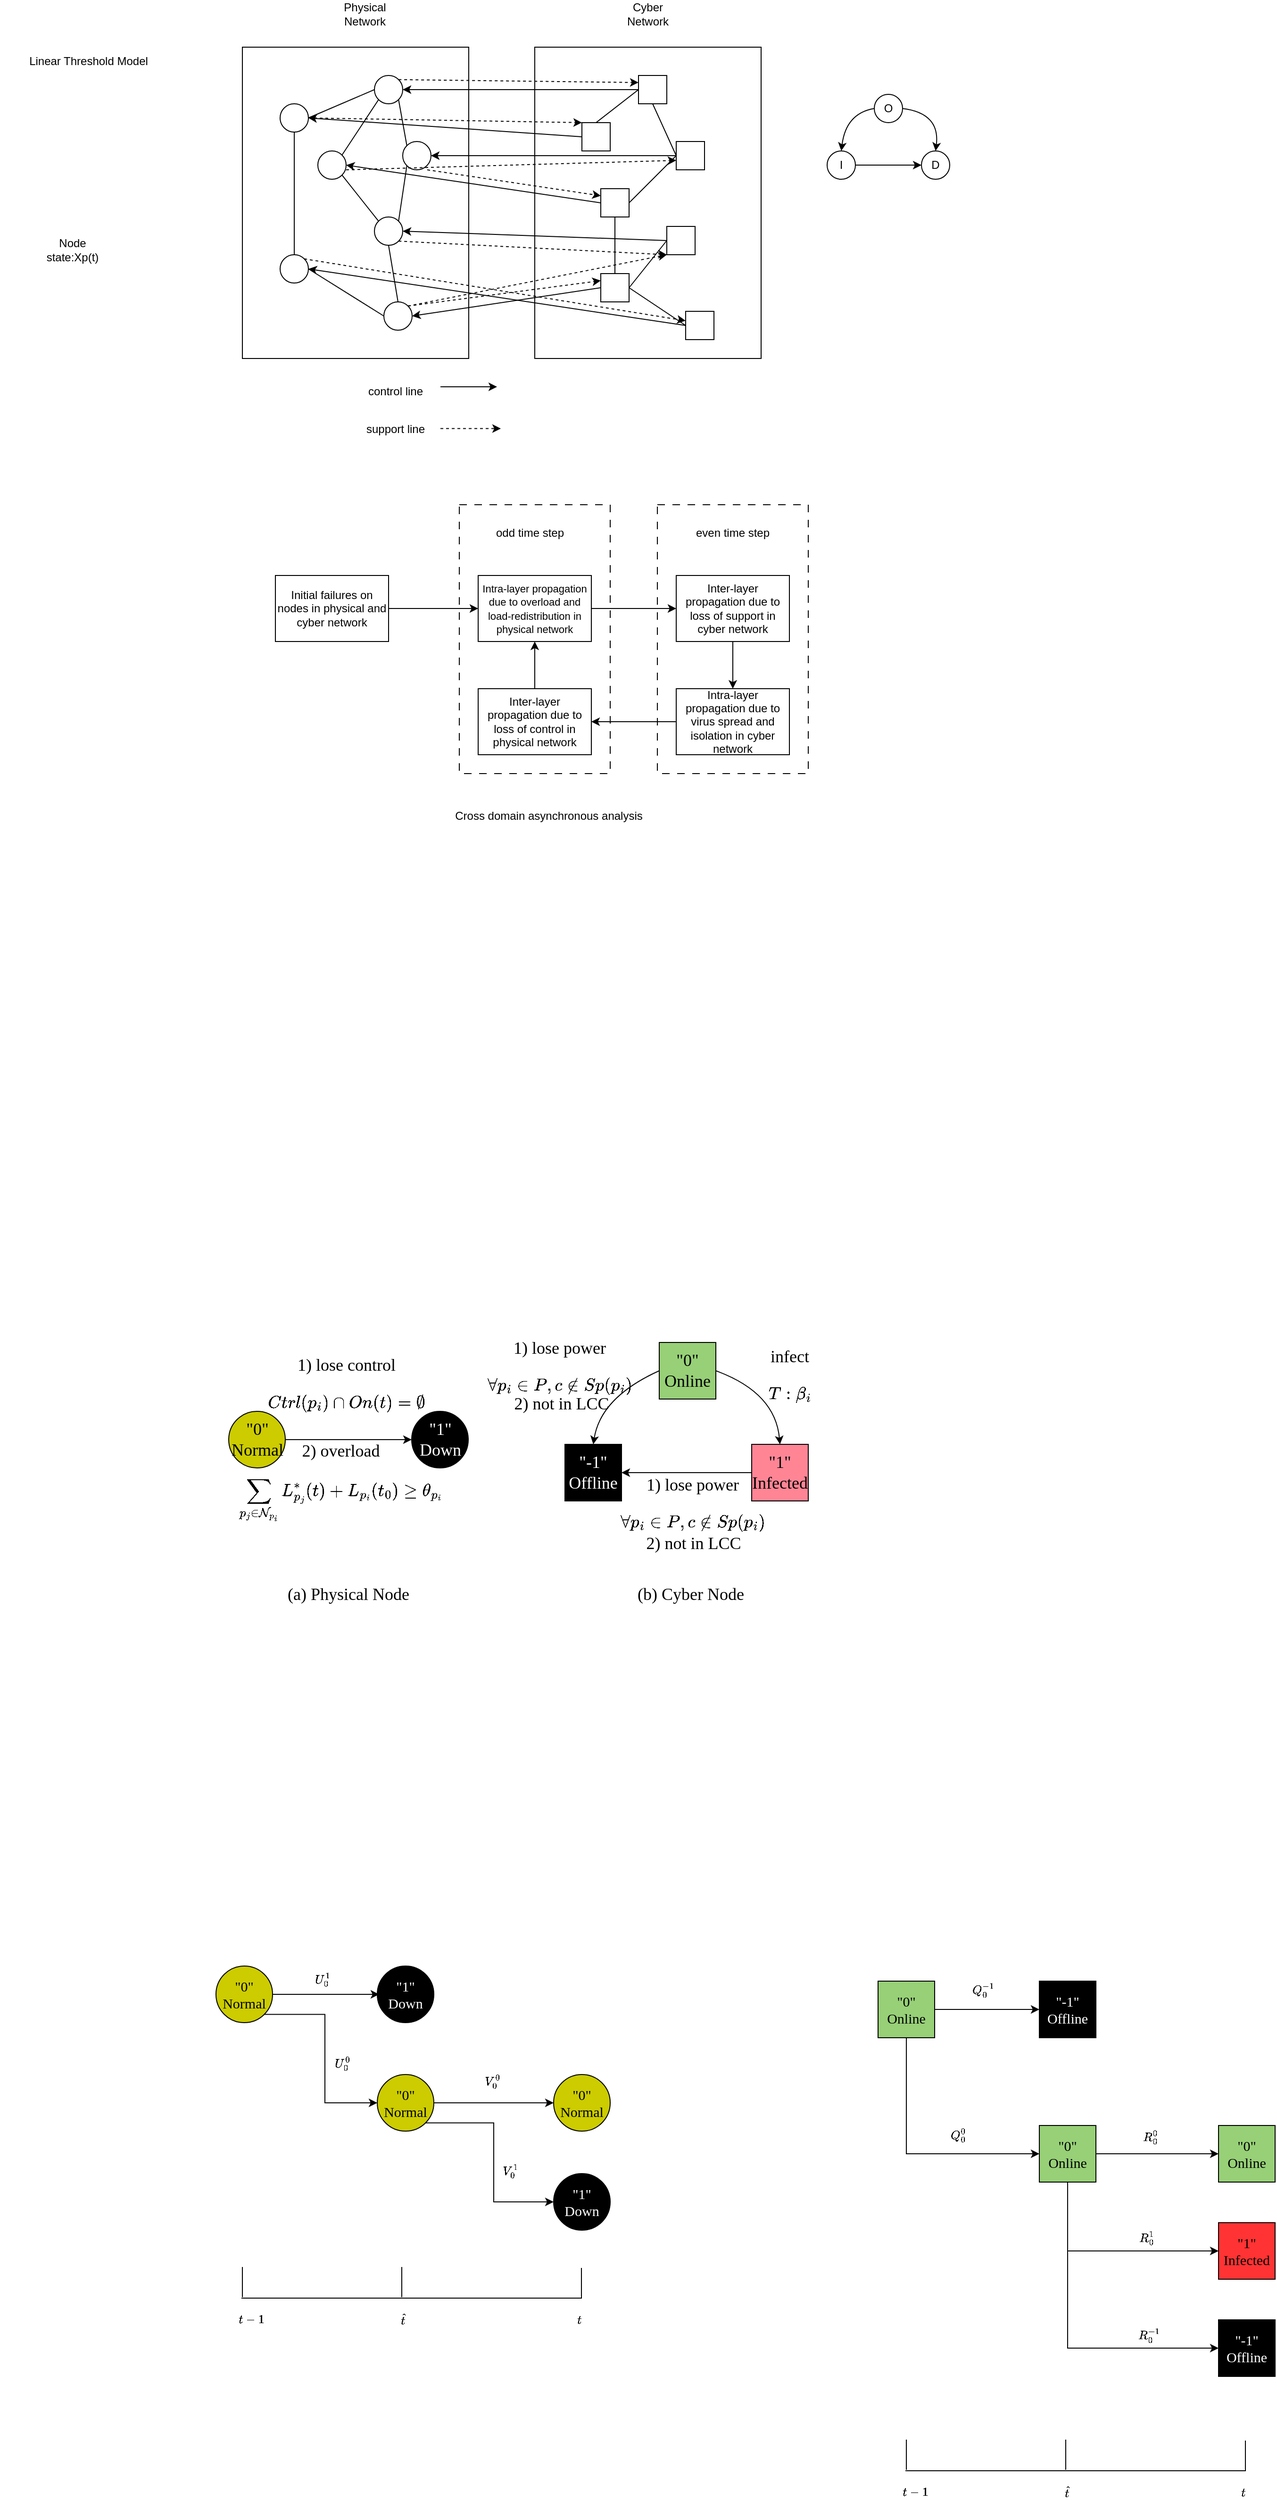<mxfile version="24.2.3" type="github">
  <diagram name="第 1 页" id="u9oxC_GmH5SRg3YtXVf3">
    <mxGraphModel dx="2522" dy="1354" grid="0" gridSize="10" guides="1" tooltips="1" connect="1" arrows="1" fold="1" page="0" pageScale="1" pageWidth="827" pageHeight="1169" math="1" shadow="0">
      <root>
        <mxCell id="0" />
        <mxCell id="1" parent="0" />
        <mxCell id="3hDGh_fN547TRMsfohZi-88" value="" style="rounded=0;whiteSpace=wrap;html=1;dashed=1;dashPattern=8 8;" parent="1" vertex="1">
          <mxGeometry x="190" y="525" width="160" height="285" as="geometry" />
        </mxCell>
        <mxCell id="3hDGh_fN547TRMsfohZi-86" value="" style="rounded=0;whiteSpace=wrap;html=1;dashed=1;dashPattern=8 8;" parent="1" vertex="1">
          <mxGeometry x="-20" y="525" width="160" height="285" as="geometry" />
        </mxCell>
        <mxCell id="3hDGh_fN547TRMsfohZi-1" value="" style="rounded=0;whiteSpace=wrap;html=1;" parent="1" vertex="1">
          <mxGeometry x="-250" y="40" width="240" height="330" as="geometry" />
        </mxCell>
        <mxCell id="3hDGh_fN547TRMsfohZi-2" value="" style="ellipse;whiteSpace=wrap;html=1;aspect=fixed;" parent="1" vertex="1">
          <mxGeometry x="-110" y="70" width="30" height="30" as="geometry" />
        </mxCell>
        <mxCell id="3hDGh_fN547TRMsfohZi-3" value="" style="ellipse;whiteSpace=wrap;html=1;aspect=fixed;" parent="1" vertex="1">
          <mxGeometry x="-170" y="150" width="30" height="30" as="geometry" />
        </mxCell>
        <mxCell id="3hDGh_fN547TRMsfohZi-4" value="" style="ellipse;whiteSpace=wrap;html=1;aspect=fixed;" parent="1" vertex="1">
          <mxGeometry x="-80" y="140" width="30" height="30" as="geometry" />
        </mxCell>
        <mxCell id="3hDGh_fN547TRMsfohZi-5" value="" style="ellipse;whiteSpace=wrap;html=1;aspect=fixed;" parent="1" vertex="1">
          <mxGeometry x="-210" y="100" width="30" height="30" as="geometry" />
        </mxCell>
        <mxCell id="3hDGh_fN547TRMsfohZi-6" value="" style="ellipse;whiteSpace=wrap;html=1;aspect=fixed;" parent="1" vertex="1">
          <mxGeometry x="-210" y="260" width="30" height="30" as="geometry" />
        </mxCell>
        <mxCell id="3hDGh_fN547TRMsfohZi-7" value="" style="ellipse;whiteSpace=wrap;html=1;aspect=fixed;" parent="1" vertex="1">
          <mxGeometry x="-110" y="220" width="30" height="30" as="geometry" />
        </mxCell>
        <mxCell id="3hDGh_fN547TRMsfohZi-8" value="" style="ellipse;whiteSpace=wrap;html=1;aspect=fixed;" parent="1" vertex="1">
          <mxGeometry x="-100" y="310" width="30" height="30" as="geometry" />
        </mxCell>
        <mxCell id="3hDGh_fN547TRMsfohZi-10" value="" style="endArrow=none;html=1;rounded=0;entryX=0;entryY=1;entryDx=0;entryDy=0;exitX=1;exitY=0;exitDx=0;exitDy=0;" parent="1" source="3hDGh_fN547TRMsfohZi-3" target="3hDGh_fN547TRMsfohZi-2" edge="1">
          <mxGeometry width="50" height="50" relative="1" as="geometry">
            <mxPoint x="-90" y="430" as="sourcePoint" />
            <mxPoint x="-40" y="380" as="targetPoint" />
          </mxGeometry>
        </mxCell>
        <mxCell id="3hDGh_fN547TRMsfohZi-11" value="" style="endArrow=none;html=1;rounded=0;entryX=1;entryY=1;entryDx=0;entryDy=0;exitX=0;exitY=0;exitDx=0;exitDy=0;" parent="1" source="3hDGh_fN547TRMsfohZi-4" target="3hDGh_fN547TRMsfohZi-2" edge="1">
          <mxGeometry width="50" height="50" relative="1" as="geometry">
            <mxPoint x="-90" y="430" as="sourcePoint" />
            <mxPoint x="-40" y="380" as="targetPoint" />
          </mxGeometry>
        </mxCell>
        <mxCell id="3hDGh_fN547TRMsfohZi-12" value="" style="endArrow=none;html=1;rounded=0;entryX=0;entryY=0.5;entryDx=0;entryDy=0;exitX=1;exitY=0.5;exitDx=0;exitDy=0;" parent="1" source="3hDGh_fN547TRMsfohZi-5" target="3hDGh_fN547TRMsfohZi-2" edge="1">
          <mxGeometry width="50" height="50" relative="1" as="geometry">
            <mxPoint x="-90" y="430" as="sourcePoint" />
            <mxPoint x="-40" y="380" as="targetPoint" />
          </mxGeometry>
        </mxCell>
        <mxCell id="3hDGh_fN547TRMsfohZi-13" value="" style="endArrow=none;html=1;rounded=0;entryX=1;entryY=1;entryDx=0;entryDy=0;exitX=0;exitY=0;exitDx=0;exitDy=0;" parent="1" source="3hDGh_fN547TRMsfohZi-7" target="3hDGh_fN547TRMsfohZi-3" edge="1">
          <mxGeometry width="50" height="50" relative="1" as="geometry">
            <mxPoint x="-90" y="430" as="sourcePoint" />
            <mxPoint x="-40" y="380" as="targetPoint" />
          </mxGeometry>
        </mxCell>
        <mxCell id="3hDGh_fN547TRMsfohZi-14" value="" style="endArrow=none;html=1;rounded=0;entryX=0;entryY=1;entryDx=0;entryDy=0;exitX=1;exitY=0;exitDx=0;exitDy=0;" parent="1" source="3hDGh_fN547TRMsfohZi-7" target="3hDGh_fN547TRMsfohZi-4" edge="1">
          <mxGeometry width="50" height="50" relative="1" as="geometry">
            <mxPoint x="-90" y="430" as="sourcePoint" />
            <mxPoint x="-40" y="380" as="targetPoint" />
          </mxGeometry>
        </mxCell>
        <mxCell id="3hDGh_fN547TRMsfohZi-15" value="" style="endArrow=none;html=1;rounded=0;entryX=0.5;entryY=1;entryDx=0;entryDy=0;exitX=0.5;exitY=0;exitDx=0;exitDy=0;" parent="1" source="3hDGh_fN547TRMsfohZi-8" target="3hDGh_fN547TRMsfohZi-7" edge="1">
          <mxGeometry width="50" height="50" relative="1" as="geometry">
            <mxPoint x="-90" y="430" as="sourcePoint" />
            <mxPoint x="-40" y="380" as="targetPoint" />
          </mxGeometry>
        </mxCell>
        <mxCell id="3hDGh_fN547TRMsfohZi-16" value="" style="endArrow=none;html=1;rounded=0;entryX=0.5;entryY=1;entryDx=0;entryDy=0;exitX=0.5;exitY=0;exitDx=0;exitDy=0;" parent="1" source="3hDGh_fN547TRMsfohZi-6" target="3hDGh_fN547TRMsfohZi-5" edge="1">
          <mxGeometry width="50" height="50" relative="1" as="geometry">
            <mxPoint x="-90" y="430" as="sourcePoint" />
            <mxPoint x="-40" y="380" as="targetPoint" />
          </mxGeometry>
        </mxCell>
        <mxCell id="3hDGh_fN547TRMsfohZi-17" value="" style="endArrow=none;html=1;rounded=0;entryX=1;entryY=0.5;entryDx=0;entryDy=0;exitX=0;exitY=0.5;exitDx=0;exitDy=0;" parent="1" source="3hDGh_fN547TRMsfohZi-8" target="3hDGh_fN547TRMsfohZi-6" edge="1">
          <mxGeometry width="50" height="50" relative="1" as="geometry">
            <mxPoint x="-90" y="430" as="sourcePoint" />
            <mxPoint x="-40" y="380" as="targetPoint" />
          </mxGeometry>
        </mxCell>
        <mxCell id="3hDGh_fN547TRMsfohZi-18" value="" style="rounded=0;whiteSpace=wrap;html=1;" parent="1" vertex="1">
          <mxGeometry x="60" y="40" width="240" height="330" as="geometry" />
        </mxCell>
        <mxCell id="3hDGh_fN547TRMsfohZi-32" value="" style="rounded=0;whiteSpace=wrap;html=1;" parent="1" vertex="1">
          <mxGeometry x="170" y="70" width="30" height="30" as="geometry" />
        </mxCell>
        <mxCell id="3hDGh_fN547TRMsfohZi-33" value="" style="rounded=0;whiteSpace=wrap;html=1;" parent="1" vertex="1">
          <mxGeometry x="110" y="120" width="30" height="30" as="geometry" />
        </mxCell>
        <mxCell id="3hDGh_fN547TRMsfohZi-34" value="" style="rounded=0;whiteSpace=wrap;html=1;" parent="1" vertex="1">
          <mxGeometry x="210" y="140" width="30" height="30" as="geometry" />
        </mxCell>
        <mxCell id="3hDGh_fN547TRMsfohZi-35" value="" style="rounded=0;whiteSpace=wrap;html=1;" parent="1" vertex="1">
          <mxGeometry x="130" y="190" width="30" height="30" as="geometry" />
        </mxCell>
        <mxCell id="3hDGh_fN547TRMsfohZi-36" value="" style="rounded=0;whiteSpace=wrap;html=1;" parent="1" vertex="1">
          <mxGeometry x="200" y="230" width="30" height="30" as="geometry" />
        </mxCell>
        <mxCell id="3hDGh_fN547TRMsfohZi-37" value="" style="rounded=0;whiteSpace=wrap;html=1;" parent="1" vertex="1">
          <mxGeometry x="130" y="280" width="30" height="30" as="geometry" />
        </mxCell>
        <mxCell id="3hDGh_fN547TRMsfohZi-38" value="" style="rounded=0;whiteSpace=wrap;html=1;" parent="1" vertex="1">
          <mxGeometry x="220" y="320" width="30" height="30" as="geometry" />
        </mxCell>
        <mxCell id="3hDGh_fN547TRMsfohZi-39" value="" style="endArrow=none;html=1;rounded=0;entryX=0;entryY=0.5;entryDx=0;entryDy=0;exitX=0.5;exitY=0;exitDx=0;exitDy=0;" parent="1" source="3hDGh_fN547TRMsfohZi-33" target="3hDGh_fN547TRMsfohZi-32" edge="1">
          <mxGeometry width="50" height="50" relative="1" as="geometry">
            <mxPoint x="-40" y="310" as="sourcePoint" />
            <mxPoint x="10" y="260" as="targetPoint" />
          </mxGeometry>
        </mxCell>
        <mxCell id="3hDGh_fN547TRMsfohZi-40" value="" style="endArrow=none;html=1;rounded=0;entryX=0.5;entryY=1;entryDx=0;entryDy=0;exitX=0;exitY=0.5;exitDx=0;exitDy=0;" parent="1" source="3hDGh_fN547TRMsfohZi-34" target="3hDGh_fN547TRMsfohZi-32" edge="1">
          <mxGeometry width="50" height="50" relative="1" as="geometry">
            <mxPoint x="-40" y="310" as="sourcePoint" />
            <mxPoint x="10" y="260" as="targetPoint" />
          </mxGeometry>
        </mxCell>
        <mxCell id="3hDGh_fN547TRMsfohZi-41" value="" style="endArrow=none;html=1;rounded=0;entryX=0;entryY=0.5;entryDx=0;entryDy=0;exitX=1;exitY=0.5;exitDx=0;exitDy=0;" parent="1" source="3hDGh_fN547TRMsfohZi-35" target="3hDGh_fN547TRMsfohZi-34" edge="1">
          <mxGeometry width="50" height="50" relative="1" as="geometry">
            <mxPoint x="-40" y="310" as="sourcePoint" />
            <mxPoint x="10" y="260" as="targetPoint" />
          </mxGeometry>
        </mxCell>
        <mxCell id="3hDGh_fN547TRMsfohZi-42" value="" style="endArrow=none;html=1;rounded=0;entryX=0.5;entryY=1;entryDx=0;entryDy=0;exitX=0.5;exitY=0;exitDx=0;exitDy=0;" parent="1" source="3hDGh_fN547TRMsfohZi-37" target="3hDGh_fN547TRMsfohZi-35" edge="1">
          <mxGeometry width="50" height="50" relative="1" as="geometry">
            <mxPoint x="-40" y="310" as="sourcePoint" />
            <mxPoint x="10" y="260" as="targetPoint" />
          </mxGeometry>
        </mxCell>
        <mxCell id="3hDGh_fN547TRMsfohZi-43" value="" style="endArrow=none;html=1;rounded=0;entryX=0;entryY=0.5;entryDx=0;entryDy=0;exitX=1;exitY=0.5;exitDx=0;exitDy=0;" parent="1" source="3hDGh_fN547TRMsfohZi-37" target="3hDGh_fN547TRMsfohZi-36" edge="1">
          <mxGeometry width="50" height="50" relative="1" as="geometry">
            <mxPoint x="-40" y="310" as="sourcePoint" />
            <mxPoint x="10" y="260" as="targetPoint" />
          </mxGeometry>
        </mxCell>
        <mxCell id="3hDGh_fN547TRMsfohZi-44" value="" style="endArrow=none;html=1;rounded=0;entryX=0;entryY=0.5;entryDx=0;entryDy=0;exitX=1;exitY=0.5;exitDx=0;exitDy=0;" parent="1" source="3hDGh_fN547TRMsfohZi-37" target="3hDGh_fN547TRMsfohZi-38" edge="1">
          <mxGeometry width="50" height="50" relative="1" as="geometry">
            <mxPoint x="-40" y="310" as="sourcePoint" />
            <mxPoint x="10" y="260" as="targetPoint" />
          </mxGeometry>
        </mxCell>
        <mxCell id="3hDGh_fN547TRMsfohZi-45" value="" style="endArrow=classic;html=1;rounded=0;exitX=0;exitY=0.5;exitDx=0;exitDy=0;entryX=1;entryY=0.5;entryDx=0;entryDy=0;" parent="1" source="3hDGh_fN547TRMsfohZi-37" target="3hDGh_fN547TRMsfohZi-8" edge="1">
          <mxGeometry width="50" height="50" relative="1" as="geometry">
            <mxPoint x="30" y="310" as="sourcePoint" />
            <mxPoint x="80" y="260" as="targetPoint" />
          </mxGeometry>
        </mxCell>
        <mxCell id="3hDGh_fN547TRMsfohZi-46" value="" style="endArrow=classic;html=1;rounded=0;exitX=0;exitY=0.5;exitDx=0;exitDy=0;entryX=1;entryY=0.5;entryDx=0;entryDy=0;" parent="1" source="3hDGh_fN547TRMsfohZi-38" target="3hDGh_fN547TRMsfohZi-6" edge="1">
          <mxGeometry width="50" height="50" relative="1" as="geometry">
            <mxPoint x="30" y="310" as="sourcePoint" />
            <mxPoint x="80" y="260" as="targetPoint" />
          </mxGeometry>
        </mxCell>
        <mxCell id="3hDGh_fN547TRMsfohZi-47" value="" style="endArrow=classic;html=1;rounded=0;exitX=0;exitY=0.5;exitDx=0;exitDy=0;entryX=1;entryY=0.5;entryDx=0;entryDy=0;" parent="1" source="3hDGh_fN547TRMsfohZi-36" target="3hDGh_fN547TRMsfohZi-7" edge="1">
          <mxGeometry width="50" height="50" relative="1" as="geometry">
            <mxPoint x="30" y="310" as="sourcePoint" />
            <mxPoint x="80" y="260" as="targetPoint" />
          </mxGeometry>
        </mxCell>
        <mxCell id="3hDGh_fN547TRMsfohZi-48" value="" style="endArrow=classic;html=1;rounded=0;exitX=0;exitY=0.5;exitDx=0;exitDy=0;entryX=1;entryY=0.5;entryDx=0;entryDy=0;" parent="1" source="3hDGh_fN547TRMsfohZi-35" target="3hDGh_fN547TRMsfohZi-3" edge="1">
          <mxGeometry width="50" height="50" relative="1" as="geometry">
            <mxPoint x="30" y="310" as="sourcePoint" />
            <mxPoint x="80" y="260" as="targetPoint" />
          </mxGeometry>
        </mxCell>
        <mxCell id="3hDGh_fN547TRMsfohZi-49" value="" style="endArrow=classic;html=1;rounded=0;exitX=0;exitY=0.5;exitDx=0;exitDy=0;entryX=1;entryY=0.5;entryDx=0;entryDy=0;" parent="1" source="3hDGh_fN547TRMsfohZi-34" target="3hDGh_fN547TRMsfohZi-4" edge="1">
          <mxGeometry width="50" height="50" relative="1" as="geometry">
            <mxPoint x="30" y="310" as="sourcePoint" />
            <mxPoint x="80" y="260" as="targetPoint" />
          </mxGeometry>
        </mxCell>
        <mxCell id="3hDGh_fN547TRMsfohZi-50" value="" style="endArrow=classic;html=1;rounded=0;exitX=0;exitY=0.5;exitDx=0;exitDy=0;entryX=1;entryY=0.5;entryDx=0;entryDy=0;" parent="1" source="3hDGh_fN547TRMsfohZi-33" target="3hDGh_fN547TRMsfohZi-5" edge="1">
          <mxGeometry width="50" height="50" relative="1" as="geometry">
            <mxPoint x="30" y="310" as="sourcePoint" />
            <mxPoint x="80" y="260" as="targetPoint" />
          </mxGeometry>
        </mxCell>
        <mxCell id="3hDGh_fN547TRMsfohZi-51" value="" style="endArrow=classic;html=1;rounded=0;exitX=0;exitY=0.5;exitDx=0;exitDy=0;entryX=1;entryY=0.5;entryDx=0;entryDy=0;" parent="1" source="3hDGh_fN547TRMsfohZi-32" target="3hDGh_fN547TRMsfohZi-2" edge="1">
          <mxGeometry width="50" height="50" relative="1" as="geometry">
            <mxPoint x="30" y="310" as="sourcePoint" />
            <mxPoint x="80" y="260" as="targetPoint" />
          </mxGeometry>
        </mxCell>
        <mxCell id="3hDGh_fN547TRMsfohZi-52" value="" style="endArrow=classic;html=1;rounded=0;exitX=1;exitY=0;exitDx=0;exitDy=0;entryX=0;entryY=0.25;entryDx=0;entryDy=0;dashed=1;" parent="1" source="3hDGh_fN547TRMsfohZi-2" target="3hDGh_fN547TRMsfohZi-32" edge="1">
          <mxGeometry width="50" height="50" relative="1" as="geometry">
            <mxPoint x="30" y="310" as="sourcePoint" />
            <mxPoint x="80" y="260" as="targetPoint" />
          </mxGeometry>
        </mxCell>
        <mxCell id="3hDGh_fN547TRMsfohZi-53" value="Physical Network" style="text;html=1;strokeColor=none;fillColor=none;align=center;verticalAlign=middle;whiteSpace=wrap;rounded=0;" parent="1" vertex="1">
          <mxGeometry x="-150" y="-10" width="60" height="30" as="geometry" />
        </mxCell>
        <mxCell id="3hDGh_fN547TRMsfohZi-54" value="Cyber Network" style="text;html=1;strokeColor=none;fillColor=none;align=center;verticalAlign=middle;whiteSpace=wrap;rounded=0;" parent="1" vertex="1">
          <mxGeometry x="150" y="-10" width="60" height="30" as="geometry" />
        </mxCell>
        <mxCell id="3hDGh_fN547TRMsfohZi-55" value="Linear Threshold Model" style="text;html=1;strokeColor=none;fillColor=none;align=center;verticalAlign=middle;whiteSpace=wrap;rounded=0;" parent="1" vertex="1">
          <mxGeometry x="-483" y="40" width="140" height="30" as="geometry" />
        </mxCell>
        <mxCell id="3hDGh_fN547TRMsfohZi-56" value="Node state:Xp(t)" style="text;html=1;strokeColor=none;fillColor=none;align=center;verticalAlign=middle;whiteSpace=wrap;rounded=0;" parent="1" vertex="1">
          <mxGeometry x="-460" y="240" width="60" height="30" as="geometry" />
        </mxCell>
        <mxCell id="3hDGh_fN547TRMsfohZi-57" value="O" style="ellipse;whiteSpace=wrap;html=1;aspect=fixed;" parent="1" vertex="1">
          <mxGeometry x="420" y="90" width="30" height="30" as="geometry" />
        </mxCell>
        <mxCell id="3hDGh_fN547TRMsfohZi-58" value="I" style="ellipse;whiteSpace=wrap;html=1;aspect=fixed;" parent="1" vertex="1">
          <mxGeometry x="370" y="150" width="30" height="30" as="geometry" />
        </mxCell>
        <mxCell id="3hDGh_fN547TRMsfohZi-59" value="D" style="ellipse;whiteSpace=wrap;html=1;aspect=fixed;" parent="1" vertex="1">
          <mxGeometry x="470" y="150" width="30" height="30" as="geometry" />
        </mxCell>
        <mxCell id="3hDGh_fN547TRMsfohZi-60" value="" style="curved=1;endArrow=classic;html=1;rounded=0;exitX=0;exitY=0.5;exitDx=0;exitDy=0;entryX=0.5;entryY=0;entryDx=0;entryDy=0;" parent="1" source="3hDGh_fN547TRMsfohZi-57" target="3hDGh_fN547TRMsfohZi-58" edge="1">
          <mxGeometry width="50" height="50" relative="1" as="geometry">
            <mxPoint x="310" y="300" as="sourcePoint" />
            <mxPoint x="410" y="150" as="targetPoint" />
            <Array as="points">
              <mxPoint x="390" y="110" />
            </Array>
          </mxGeometry>
        </mxCell>
        <mxCell id="3hDGh_fN547TRMsfohZi-61" value="" style="curved=1;endArrow=classic;html=1;rounded=0;exitX=1;exitY=0.5;exitDx=0;exitDy=0;entryX=0.5;entryY=0;entryDx=0;entryDy=0;" parent="1" source="3hDGh_fN547TRMsfohZi-57" target="3hDGh_fN547TRMsfohZi-59" edge="1">
          <mxGeometry width="50" height="50" relative="1" as="geometry">
            <mxPoint x="430" y="115" as="sourcePoint" />
            <mxPoint x="395" y="160" as="targetPoint" />
            <Array as="points">
              <mxPoint x="490" y="110" />
            </Array>
          </mxGeometry>
        </mxCell>
        <mxCell id="3hDGh_fN547TRMsfohZi-62" value="" style="endArrow=classic;html=1;rounded=0;exitX=1;exitY=0.5;exitDx=0;exitDy=0;entryX=0;entryY=0.5;entryDx=0;entryDy=0;" parent="1" source="3hDGh_fN547TRMsfohZi-58" target="3hDGh_fN547TRMsfohZi-59" edge="1">
          <mxGeometry width="50" height="50" relative="1" as="geometry">
            <mxPoint x="310" y="300" as="sourcePoint" />
            <mxPoint x="360" y="250" as="targetPoint" />
          </mxGeometry>
        </mxCell>
        <mxCell id="3hDGh_fN547TRMsfohZi-63" value="" style="endArrow=classic;html=1;rounded=0;" parent="1" edge="1">
          <mxGeometry width="50" height="50" relative="1" as="geometry">
            <mxPoint x="-40" y="400" as="sourcePoint" />
            <mxPoint x="20" y="400" as="targetPoint" />
          </mxGeometry>
        </mxCell>
        <mxCell id="3hDGh_fN547TRMsfohZi-64" value="control line" style="text;html=1;strokeColor=none;fillColor=none;align=center;verticalAlign=middle;whiteSpace=wrap;rounded=0;" parent="1" vertex="1">
          <mxGeometry x="-125" y="390" width="75" height="30" as="geometry" />
        </mxCell>
        <mxCell id="3hDGh_fN547TRMsfohZi-65" value="support line" style="text;html=1;strokeColor=none;fillColor=none;align=center;verticalAlign=middle;whiteSpace=wrap;rounded=0;" parent="1" vertex="1">
          <mxGeometry x="-125" y="430" width="75" height="30" as="geometry" />
        </mxCell>
        <mxCell id="3hDGh_fN547TRMsfohZi-66" value="" style="endArrow=classic;html=1;rounded=0;exitX=1;exitY=0;exitDx=0;exitDy=0;dashed=1;" parent="1" edge="1">
          <mxGeometry width="50" height="50" relative="1" as="geometry">
            <mxPoint x="-40" y="444.29" as="sourcePoint" />
            <mxPoint x="24" y="444.29" as="targetPoint" />
          </mxGeometry>
        </mxCell>
        <mxCell id="3hDGh_fN547TRMsfohZi-67" value="" style="endArrow=classic;html=1;rounded=0;exitX=1;exitY=0.5;exitDx=0;exitDy=0;dashed=1;" parent="1" source="3hDGh_fN547TRMsfohZi-5" edge="1">
          <mxGeometry width="50" height="50" relative="1" as="geometry">
            <mxPoint x="-74" y="84" as="sourcePoint" />
            <mxPoint x="110" y="120" as="targetPoint" />
          </mxGeometry>
        </mxCell>
        <mxCell id="3hDGh_fN547TRMsfohZi-68" value="" style="endArrow=classic;html=1;rounded=0;dashed=1;" parent="1" edge="1">
          <mxGeometry width="50" height="50" relative="1" as="geometry">
            <mxPoint x="-140" y="170" as="sourcePoint" />
            <mxPoint x="210" y="160" as="targetPoint" />
          </mxGeometry>
        </mxCell>
        <mxCell id="3hDGh_fN547TRMsfohZi-69" value="" style="endArrow=classic;html=1;rounded=0;entryX=0;entryY=0.25;entryDx=0;entryDy=0;dashed=1;" parent="1" target="3hDGh_fN547TRMsfohZi-35" edge="1">
          <mxGeometry width="50" height="50" relative="1" as="geometry">
            <mxPoint x="-54" y="170" as="sourcePoint" />
            <mxPoint x="200" y="108" as="targetPoint" />
          </mxGeometry>
        </mxCell>
        <mxCell id="3hDGh_fN547TRMsfohZi-70" value="" style="endArrow=classic;html=1;rounded=0;exitX=1;exitY=1;exitDx=0;exitDy=0;dashed=1;" parent="1" source="3hDGh_fN547TRMsfohZi-7" edge="1">
          <mxGeometry width="50" height="50" relative="1" as="geometry">
            <mxPoint x="-44" y="114" as="sourcePoint" />
            <mxPoint x="200" y="260" as="targetPoint" />
          </mxGeometry>
        </mxCell>
        <mxCell id="3hDGh_fN547TRMsfohZi-71" value="" style="endArrow=classic;html=1;rounded=0;exitX=1;exitY=0;exitDx=0;exitDy=0;dashed=1;" parent="1" source="3hDGh_fN547TRMsfohZi-6" edge="1">
          <mxGeometry width="50" height="50" relative="1" as="geometry">
            <mxPoint x="-34" y="124" as="sourcePoint" />
            <mxPoint x="220" y="330" as="targetPoint" />
          </mxGeometry>
        </mxCell>
        <mxCell id="3hDGh_fN547TRMsfohZi-72" value="" style="endArrow=classic;html=1;rounded=0;exitX=1;exitY=0;exitDx=0;exitDy=0;entryX=0;entryY=0.25;entryDx=0;entryDy=0;dashed=1;" parent="1" source="3hDGh_fN547TRMsfohZi-8" target="3hDGh_fN547TRMsfohZi-37" edge="1">
          <mxGeometry width="50" height="50" relative="1" as="geometry">
            <mxPoint x="-24" y="134" as="sourcePoint" />
            <mxPoint x="230" y="138" as="targetPoint" />
          </mxGeometry>
        </mxCell>
        <mxCell id="3hDGh_fN547TRMsfohZi-73" value="" style="endArrow=classic;html=1;rounded=0;exitX=1;exitY=0;exitDx=0;exitDy=0;dashed=1;" parent="1" source="3hDGh_fN547TRMsfohZi-8" edge="1">
          <mxGeometry width="50" height="50" relative="1" as="geometry">
            <mxPoint x="-14" y="144" as="sourcePoint" />
            <mxPoint x="200" y="260" as="targetPoint" />
          </mxGeometry>
        </mxCell>
        <mxCell id="3hDGh_fN547TRMsfohZi-74" value="Initial failures on nodes in physical and cyber network" style="rounded=0;whiteSpace=wrap;html=1;" parent="1" vertex="1">
          <mxGeometry x="-215" y="600" width="120" height="70" as="geometry" />
        </mxCell>
        <mxCell id="3hDGh_fN547TRMsfohZi-75" value="" style="endArrow=classic;html=1;rounded=0;exitX=1;exitY=0.5;exitDx=0;exitDy=0;" parent="1" source="3hDGh_fN547TRMsfohZi-74" target="3hDGh_fN547TRMsfohZi-76" edge="1">
          <mxGeometry width="50" height="50" relative="1" as="geometry">
            <mxPoint x="70" y="530" as="sourcePoint" />
            <mxPoint x="20" y="640" as="targetPoint" />
          </mxGeometry>
        </mxCell>
        <mxCell id="3hDGh_fN547TRMsfohZi-84" value="" style="edgeStyle=orthogonalEdgeStyle;rounded=0;orthogonalLoop=1;jettySize=auto;html=1;" parent="1" source="3hDGh_fN547TRMsfohZi-76" target="3hDGh_fN547TRMsfohZi-77" edge="1">
          <mxGeometry relative="1" as="geometry" />
        </mxCell>
        <mxCell id="3hDGh_fN547TRMsfohZi-76" value="&lt;font style=&quot;font-size: 11px;&quot;&gt;Intra-layer propagation due to overload and load-redistribution in physical network&lt;/font&gt;" style="rounded=0;whiteSpace=wrap;html=1;" parent="1" vertex="1">
          <mxGeometry y="600" width="120" height="70" as="geometry" />
        </mxCell>
        <mxCell id="3hDGh_fN547TRMsfohZi-80" value="" style="edgeStyle=orthogonalEdgeStyle;rounded=0;orthogonalLoop=1;jettySize=auto;html=1;" parent="1" source="3hDGh_fN547TRMsfohZi-77" target="3hDGh_fN547TRMsfohZi-79" edge="1">
          <mxGeometry relative="1" as="geometry" />
        </mxCell>
        <mxCell id="3hDGh_fN547TRMsfohZi-77" value="Inter-layer propagation due to loss of support in cyber network" style="rounded=0;whiteSpace=wrap;html=1;" parent="1" vertex="1">
          <mxGeometry x="210" y="600" width="120" height="70" as="geometry" />
        </mxCell>
        <mxCell id="3hDGh_fN547TRMsfohZi-82" value="" style="edgeStyle=orthogonalEdgeStyle;rounded=0;orthogonalLoop=1;jettySize=auto;html=1;" parent="1" source="3hDGh_fN547TRMsfohZi-79" target="3hDGh_fN547TRMsfohZi-81" edge="1">
          <mxGeometry relative="1" as="geometry" />
        </mxCell>
        <mxCell id="3hDGh_fN547TRMsfohZi-79" value="Intra-layer propagation due to virus spread and isolation in cyber network" style="rounded=0;whiteSpace=wrap;html=1;" parent="1" vertex="1">
          <mxGeometry x="210" y="720" width="120" height="70" as="geometry" />
        </mxCell>
        <mxCell id="3hDGh_fN547TRMsfohZi-83" value="" style="edgeStyle=orthogonalEdgeStyle;rounded=0;orthogonalLoop=1;jettySize=auto;html=1;" parent="1" source="3hDGh_fN547TRMsfohZi-81" target="3hDGh_fN547TRMsfohZi-76" edge="1">
          <mxGeometry relative="1" as="geometry" />
        </mxCell>
        <mxCell id="3hDGh_fN547TRMsfohZi-81" value="Inter-layer propagation due to loss of control in physical network" style="rounded=0;whiteSpace=wrap;html=1;" parent="1" vertex="1">
          <mxGeometry y="720" width="120" height="70" as="geometry" />
        </mxCell>
        <mxCell id="3hDGh_fN547TRMsfohZi-85" value="Cross domain asynchronous analysis" style="text;html=1;strokeColor=none;fillColor=none;align=center;verticalAlign=middle;whiteSpace=wrap;rounded=0;" parent="1" vertex="1">
          <mxGeometry x="-40" y="840" width="230" height="30" as="geometry" />
        </mxCell>
        <mxCell id="3hDGh_fN547TRMsfohZi-87" value="odd time step" style="text;html=1;strokeColor=none;fillColor=none;align=center;verticalAlign=middle;whiteSpace=wrap;rounded=0;" parent="1" vertex="1">
          <mxGeometry x="15" y="540" width="80" height="30" as="geometry" />
        </mxCell>
        <mxCell id="3hDGh_fN547TRMsfohZi-89" value="even time step" style="text;html=1;strokeColor=none;fillColor=none;align=center;verticalAlign=middle;whiteSpace=wrap;rounded=0;" parent="1" vertex="1">
          <mxGeometry x="225" y="540" width="90" height="30" as="geometry" />
        </mxCell>
        <mxCell id="nRc3fNsSbU6mbXqscD8P-4" style="edgeStyle=orthogonalEdgeStyle;rounded=0;orthogonalLoop=1;jettySize=auto;html=1;exitX=1;exitY=0.5;exitDx=0;exitDy=0;entryX=0;entryY=0.5;entryDx=0;entryDy=0;" parent="1" source="nRc3fNsSbU6mbXqscD8P-1" edge="1">
          <mxGeometry relative="1" as="geometry">
            <mxPoint x="-105" y="2104" as="targetPoint" />
          </mxGeometry>
        </mxCell>
        <mxCell id="nRc3fNsSbU6mbXqscD8P-6" value="$$U_0^1$$" style="edgeLabel;html=1;align=center;verticalAlign=middle;resizable=0;points=[];labelBackgroundColor=none;" parent="nRc3fNsSbU6mbXqscD8P-4" vertex="1" connectable="0">
          <mxGeometry x="-0.097" y="3" relative="1" as="geometry">
            <mxPoint x="2" y="-13" as="offset" />
          </mxGeometry>
        </mxCell>
        <mxCell id="nRc3fNsSbU6mbXqscD8P-10" style="edgeStyle=orthogonalEdgeStyle;rounded=0;orthogonalLoop=1;jettySize=auto;html=1;exitX=1;exitY=1;exitDx=0;exitDy=0;entryX=0;entryY=0.5;entryDx=0;entryDy=0;" parent="1" source="nRc3fNsSbU6mbXqscD8P-1" target="nRc3fNsSbU6mbXqscD8P-9" edge="1">
          <mxGeometry relative="1" as="geometry" />
        </mxCell>
        <mxCell id="nRc3fNsSbU6mbXqscD8P-1" value="&quot;0&quot;&lt;br style=&quot;border-color: var(--border-color); font-size: 15px;&quot;&gt;&lt;span style=&quot;font-size: 15px;&quot;&gt;Normal&lt;/span&gt;" style="ellipse;whiteSpace=wrap;html=1;aspect=fixed;fillColor=#CCCC00;fontFamily=Times New Roman;fontSize=15;" parent="1" vertex="1">
          <mxGeometry x="-278" y="2074" width="60" height="60" as="geometry" />
        </mxCell>
        <mxCell id="nRc3fNsSbU6mbXqscD8P-5" style="edgeStyle=orthogonalEdgeStyle;rounded=0;orthogonalLoop=1;jettySize=auto;html=1;exitX=1;exitY=0.5;exitDx=0;exitDy=0;entryX=0;entryY=0.5;entryDx=0;entryDy=0;" parent="1" source="nRc3fNsSbU6mbXqscD8P-9" target="nRc3fNsSbU6mbXqscD8P-3" edge="1">
          <mxGeometry relative="1" as="geometry">
            <mxPoint x="13" y="2218.5" as="sourcePoint" />
            <mxPoint x="126" y="2218.5" as="targetPoint" />
          </mxGeometry>
        </mxCell>
        <mxCell id="nRc3fNsSbU6mbXqscD8P-7" value="$$V_0^0$$" style="edgeLabel;html=1;align=center;verticalAlign=middle;resizable=0;points=[];labelBackgroundColor=none;" parent="nRc3fNsSbU6mbXqscD8P-5" vertex="1" connectable="0">
          <mxGeometry x="-0.009" y="-4" relative="1" as="geometry">
            <mxPoint x="-1" y="-27" as="offset" />
          </mxGeometry>
        </mxCell>
        <mxCell id="nRc3fNsSbU6mbXqscD8P-3" value="&quot;0&quot;&lt;br style=&quot;border-color: var(--border-color); font-size: 15px;&quot;&gt;&lt;span style=&quot;font-size: 15px;&quot;&gt;Normal&lt;/span&gt;" style="ellipse;whiteSpace=wrap;html=1;aspect=fixed;fillColor=#CCCC00;fontFamily=Times New Roman;fontSize=15;" parent="1" vertex="1">
          <mxGeometry x="80" y="2189" width="60" height="60" as="geometry" />
        </mxCell>
        <mxCell id="nRc3fNsSbU6mbXqscD8P-8" value="&lt;font color=&quot;#ffffff&quot; style=&quot;font-size: 15px;&quot;&gt;&quot;1&quot;&lt;br style=&quot;border-color: var(--border-color); font-size: 15px;&quot;&gt;&lt;/font&gt;&lt;span style=&quot;color: rgb(255, 255, 255); font-size: 15px;&quot;&gt;Down&lt;/span&gt;" style="ellipse;whiteSpace=wrap;html=1;aspect=fixed;fillColor=#000000;fontFamily=Times New Roman;fontSize=15;" parent="1" vertex="1">
          <mxGeometry x="-107" y="2074" width="60" height="60" as="geometry" />
        </mxCell>
        <mxCell id="nRc3fNsSbU6mbXqscD8P-15" style="edgeStyle=orthogonalEdgeStyle;rounded=0;orthogonalLoop=1;jettySize=auto;html=1;exitX=1;exitY=1;exitDx=0;exitDy=0;entryX=0;entryY=0.5;entryDx=0;entryDy=0;" parent="1" source="nRc3fNsSbU6mbXqscD8P-9" target="nRc3fNsSbU6mbXqscD8P-14" edge="1">
          <mxGeometry relative="1" as="geometry" />
        </mxCell>
        <mxCell id="nRc3fNsSbU6mbXqscD8P-9" value="&quot;0&quot;&lt;br style=&quot;border-color: var(--border-color); font-size: 15px;&quot;&gt;&lt;span style=&quot;font-size: 15px;&quot;&gt;Normal&lt;/span&gt;" style="ellipse;whiteSpace=wrap;html=1;aspect=fixed;fillColor=#CCCC00;fontFamily=Times New Roman;fontSize=15;" parent="1" vertex="1">
          <mxGeometry x="-107" y="2189" width="60" height="60" as="geometry" />
        </mxCell>
        <mxCell id="nRc3fNsSbU6mbXqscD8P-13" value="$$U_0^0$$" style="edgeLabel;html=1;align=center;verticalAlign=middle;resizable=0;points=[];labelBackgroundColor=none;" parent="1" vertex="1" connectable="0">
          <mxGeometry x="-158" y="2177" as="geometry">
            <mxPoint x="14" as="offset" />
          </mxGeometry>
        </mxCell>
        <mxCell id="nRc3fNsSbU6mbXqscD8P-14" value="&lt;font color=&quot;#ffffff&quot; style=&quot;font-size: 15px;&quot;&gt;&quot;1&quot;&lt;br style=&quot;border-color: var(--border-color); font-size: 15px;&quot;&gt;&lt;/font&gt;&lt;span style=&quot;color: rgb(255, 255, 255); font-size: 15px;&quot;&gt;Down&lt;/span&gt;" style="ellipse;whiteSpace=wrap;html=1;aspect=fixed;fillColor=#000000;fontFamily=Times New Roman;fontSize=15;" parent="1" vertex="1">
          <mxGeometry x="80" y="2294" width="60" height="60" as="geometry" />
        </mxCell>
        <mxCell id="nRc3fNsSbU6mbXqscD8P-16" value="$$V_0^1$$" style="edgeLabel;html=1;align=center;verticalAlign=middle;resizable=0;points=[];labelBackgroundColor=none;" parent="1" vertex="1" connectable="0">
          <mxGeometry x="50" y="2287" as="geometry">
            <mxPoint x="-16" y="4" as="offset" />
          </mxGeometry>
        </mxCell>
        <mxCell id="nRc3fNsSbU6mbXqscD8P-17" value="" style="endArrow=none;html=1;rounded=0;" parent="1" edge="1">
          <mxGeometry width="50" height="50" relative="1" as="geometry">
            <mxPoint x="-251" y="2426" as="sourcePoint" />
            <mxPoint x="110" y="2426" as="targetPoint" />
          </mxGeometry>
        </mxCell>
        <mxCell id="nRc3fNsSbU6mbXqscD8P-21" value="$$t-1$$" style="edgeLabel;html=1;align=center;verticalAlign=middle;resizable=0;points=[];" parent="nRc3fNsSbU6mbXqscD8P-17" vertex="1" connectable="0">
          <mxGeometry x="-0.948" y="-2" relative="1" as="geometry">
            <mxPoint y="21" as="offset" />
          </mxGeometry>
        </mxCell>
        <mxCell id="nRc3fNsSbU6mbXqscD8P-22" value="$$\hat{t}$$" style="edgeLabel;html=1;align=center;verticalAlign=middle;resizable=0;points=[];" parent="1" vertex="1" connectable="0">
          <mxGeometry x="-80" y="2449" as="geometry" />
        </mxCell>
        <mxCell id="nRc3fNsSbU6mbXqscD8P-23" value="$$t$$" style="edgeLabel;html=1;align=center;verticalAlign=middle;resizable=0;points=[];" parent="1" vertex="1" connectable="0">
          <mxGeometry x="107" y="2449" as="geometry" />
        </mxCell>
        <mxCell id="nRc3fNsSbU6mbXqscD8P-24" value="" style="endArrow=none;html=1;rounded=0;" parent="1" edge="1">
          <mxGeometry width="50" height="50" relative="1" as="geometry">
            <mxPoint x="-250" y="2425" as="sourcePoint" />
            <mxPoint x="-250" y="2393" as="targetPoint" />
          </mxGeometry>
        </mxCell>
        <mxCell id="nRc3fNsSbU6mbXqscD8P-25" value="" style="endArrow=none;html=1;rounded=0;" parent="1" edge="1">
          <mxGeometry width="50" height="50" relative="1" as="geometry">
            <mxPoint x="-81" y="2425" as="sourcePoint" />
            <mxPoint x="-81" y="2393" as="targetPoint" />
          </mxGeometry>
        </mxCell>
        <mxCell id="nRc3fNsSbU6mbXqscD8P-26" value="" style="endArrow=none;html=1;rounded=0;" parent="1" edge="1">
          <mxGeometry width="50" height="50" relative="1" as="geometry">
            <mxPoint x="109.5" y="2426" as="sourcePoint" />
            <mxPoint x="109.5" y="2394" as="targetPoint" />
          </mxGeometry>
        </mxCell>
        <mxCell id="nRc3fNsSbU6mbXqscD8P-31" style="edgeStyle=orthogonalEdgeStyle;rounded=0;orthogonalLoop=1;jettySize=auto;html=1;exitX=1;exitY=0.5;exitDx=0;exitDy=0;entryX=0;entryY=0.5;entryDx=0;entryDy=0;" parent="1" source="nRc3fNsSbU6mbXqscD8P-27" target="nRc3fNsSbU6mbXqscD8P-28" edge="1">
          <mxGeometry relative="1" as="geometry" />
        </mxCell>
        <mxCell id="nRc3fNsSbU6mbXqscD8P-38" value="$$Q_0^{-1}$$" style="edgeLabel;html=1;align=center;verticalAlign=middle;resizable=0;points=[];" parent="nRc3fNsSbU6mbXqscD8P-31" vertex="1" connectable="0">
          <mxGeometry x="-0.169" relative="1" as="geometry">
            <mxPoint x="5" y="-21" as="offset" />
          </mxGeometry>
        </mxCell>
        <mxCell id="nRc3fNsSbU6mbXqscD8P-32" style="edgeStyle=orthogonalEdgeStyle;rounded=0;orthogonalLoop=1;jettySize=auto;html=1;exitX=0.5;exitY=1;exitDx=0;exitDy=0;entryX=0;entryY=0.5;entryDx=0;entryDy=0;" parent="1" source="nRc3fNsSbU6mbXqscD8P-27" target="nRc3fNsSbU6mbXqscD8P-30" edge="1">
          <mxGeometry relative="1" as="geometry" />
        </mxCell>
        <mxCell id="nRc3fNsSbU6mbXqscD8P-40" value="$$Q_0^0$$" style="edgeLabel;html=1;align=center;verticalAlign=middle;resizable=0;points=[];" parent="nRc3fNsSbU6mbXqscD8P-32" vertex="1" connectable="0">
          <mxGeometry x="0.335" y="1" relative="1" as="geometry">
            <mxPoint x="2" y="-19" as="offset" />
          </mxGeometry>
        </mxCell>
        <mxCell id="nRc3fNsSbU6mbXqscD8P-27" value="&quot;0&quot;&lt;br style=&quot;font-size: 15px;&quot;&gt;Online" style="rounded=0;whiteSpace=wrap;html=1;fillColor=#97D077;fontFamily=Times New Roman;fontSize=15;" parent="1" vertex="1">
          <mxGeometry x="424" y="2090" width="60" height="60" as="geometry" />
        </mxCell>
        <mxCell id="nRc3fNsSbU6mbXqscD8P-28" value="&lt;font color=&quot;#ffffff&quot; style=&quot;font-size: 15px;&quot;&gt;&quot;-1&quot;&lt;br style=&quot;font-size: 15px;&quot;&gt;Offline&lt;/font&gt;" style="rounded=0;whiteSpace=wrap;html=1;fillColor=#000000;fontFamily=Times New Roman;fontSize=15;" parent="1" vertex="1">
          <mxGeometry x="595" y="2090" width="60" height="60" as="geometry" />
        </mxCell>
        <mxCell id="nRc3fNsSbU6mbXqscD8P-29" value="&quot;1&quot;&lt;br style=&quot;font-size: 15px;&quot;&gt;Infected" style="rounded=0;whiteSpace=wrap;html=1;fillColor=#FF3333;fontFamily=Times New Roman;fontSize=15;" parent="1" vertex="1">
          <mxGeometry x="785" y="2346" width="60" height="60" as="geometry" />
        </mxCell>
        <mxCell id="nRc3fNsSbU6mbXqscD8P-35" style="edgeStyle=orthogonalEdgeStyle;rounded=0;orthogonalLoop=1;jettySize=auto;html=1;exitX=1;exitY=0.5;exitDx=0;exitDy=0;entryX=0;entryY=0.5;entryDx=0;entryDy=0;" parent="1" source="nRc3fNsSbU6mbXqscD8P-30" target="nRc3fNsSbU6mbXqscD8P-34" edge="1">
          <mxGeometry relative="1" as="geometry" />
        </mxCell>
        <mxCell id="nRc3fNsSbU6mbXqscD8P-41" value="$$R_0^0$$" style="edgeLabel;html=1;align=center;verticalAlign=middle;resizable=0;points=[];labelBackgroundColor=none;" parent="nRc3fNsSbU6mbXqscD8P-35" vertex="1" connectable="0">
          <mxGeometry x="-0.119" relative="1" as="geometry">
            <mxPoint x="-1" y="-18" as="offset" />
          </mxGeometry>
        </mxCell>
        <mxCell id="nRc3fNsSbU6mbXqscD8P-36" style="edgeStyle=orthogonalEdgeStyle;rounded=0;orthogonalLoop=1;jettySize=auto;html=1;exitX=0.5;exitY=1;exitDx=0;exitDy=0;entryX=0;entryY=0.5;entryDx=0;entryDy=0;" parent="1" source="nRc3fNsSbU6mbXqscD8P-30" target="nRc3fNsSbU6mbXqscD8P-29" edge="1">
          <mxGeometry relative="1" as="geometry" />
        </mxCell>
        <mxCell id="nRc3fNsSbU6mbXqscD8P-42" value="$$R_0^1$$" style="edgeLabel;html=1;align=center;verticalAlign=middle;resizable=0;points=[];labelBackgroundColor=none;" parent="nRc3fNsSbU6mbXqscD8P-36" vertex="1" connectable="0">
          <mxGeometry x="0.321" relative="1" as="geometry">
            <mxPoint x="2" y="-14" as="offset" />
          </mxGeometry>
        </mxCell>
        <mxCell id="nRc3fNsSbU6mbXqscD8P-37" style="edgeStyle=orthogonalEdgeStyle;rounded=0;orthogonalLoop=1;jettySize=auto;html=1;exitX=0.5;exitY=1;exitDx=0;exitDy=0;entryX=0;entryY=0.5;entryDx=0;entryDy=0;" parent="1" source="nRc3fNsSbU6mbXqscD8P-30" target="nRc3fNsSbU6mbXqscD8P-33" edge="1">
          <mxGeometry relative="1" as="geometry" />
        </mxCell>
        <mxCell id="nRc3fNsSbU6mbXqscD8P-43" value="$$R_0^{-1}$$" style="edgeLabel;html=1;align=center;verticalAlign=middle;resizable=0;points=[];labelBackgroundColor=none;" parent="nRc3fNsSbU6mbXqscD8P-37" vertex="1" connectable="0">
          <mxGeometry x="0.518" y="2" relative="1" as="geometry">
            <mxPoint x="7" y="-12" as="offset" />
          </mxGeometry>
        </mxCell>
        <mxCell id="nRc3fNsSbU6mbXqscD8P-30" value="&quot;0&quot;&lt;br style=&quot;font-size: 15px;&quot;&gt;Online" style="rounded=0;whiteSpace=wrap;html=1;fillColor=#97D077;fontFamily=Times New Roman;fontSize=15;" parent="1" vertex="1">
          <mxGeometry x="595" y="2243" width="60" height="60" as="geometry" />
        </mxCell>
        <mxCell id="nRc3fNsSbU6mbXqscD8P-33" value="&lt;font color=&quot;#ffffff&quot; style=&quot;font-size: 15px;&quot;&gt;&quot;-1&quot;&lt;br style=&quot;font-size: 15px;&quot;&gt;Offline&lt;/font&gt;" style="rounded=0;whiteSpace=wrap;html=1;fillColor=#000000;fontFamily=Times New Roman;fontSize=15;" parent="1" vertex="1">
          <mxGeometry x="785" y="2449" width="60" height="60" as="geometry" />
        </mxCell>
        <mxCell id="nRc3fNsSbU6mbXqscD8P-34" value="&quot;0&quot;&lt;br style=&quot;font-size: 15px;&quot;&gt;Online" style="rounded=0;whiteSpace=wrap;html=1;fillColor=#97D077;fontFamily=Times New Roman;fontSize=15;" parent="1" vertex="1">
          <mxGeometry x="785" y="2243" width="60" height="60" as="geometry" />
        </mxCell>
        <mxCell id="nRc3fNsSbU6mbXqscD8P-44" value="" style="endArrow=none;html=1;rounded=0;" parent="1" edge="1">
          <mxGeometry width="50" height="50" relative="1" as="geometry">
            <mxPoint x="453" y="2609" as="sourcePoint" />
            <mxPoint x="814" y="2609" as="targetPoint" />
          </mxGeometry>
        </mxCell>
        <mxCell id="nRc3fNsSbU6mbXqscD8P-45" value="$$t-1$$" style="edgeLabel;html=1;align=center;verticalAlign=middle;resizable=0;points=[];" parent="nRc3fNsSbU6mbXqscD8P-44" vertex="1" connectable="0">
          <mxGeometry x="-0.948" y="-2" relative="1" as="geometry">
            <mxPoint y="21" as="offset" />
          </mxGeometry>
        </mxCell>
        <mxCell id="nRc3fNsSbU6mbXqscD8P-46" value="$$\hat{t}$$" style="edgeLabel;html=1;align=center;verticalAlign=middle;resizable=0;points=[];" parent="1" vertex="1" connectable="0">
          <mxGeometry x="624" y="2632" as="geometry" />
        </mxCell>
        <mxCell id="nRc3fNsSbU6mbXqscD8P-47" value="$$t$$" style="edgeLabel;html=1;align=center;verticalAlign=middle;resizable=0;points=[];" parent="1" vertex="1" connectable="0">
          <mxGeometry x="811" y="2632" as="geometry" />
        </mxCell>
        <mxCell id="nRc3fNsSbU6mbXqscD8P-48" value="" style="endArrow=none;html=1;rounded=0;" parent="1" edge="1">
          <mxGeometry width="50" height="50" relative="1" as="geometry">
            <mxPoint x="454" y="2608" as="sourcePoint" />
            <mxPoint x="454" y="2576" as="targetPoint" />
          </mxGeometry>
        </mxCell>
        <mxCell id="nRc3fNsSbU6mbXqscD8P-49" value="" style="endArrow=none;html=1;rounded=0;" parent="1" edge="1">
          <mxGeometry width="50" height="50" relative="1" as="geometry">
            <mxPoint x="623" y="2608" as="sourcePoint" />
            <mxPoint x="623" y="2576" as="targetPoint" />
          </mxGeometry>
        </mxCell>
        <mxCell id="nRc3fNsSbU6mbXqscD8P-50" value="" style="endArrow=none;html=1;rounded=0;" parent="1" edge="1">
          <mxGeometry width="50" height="50" relative="1" as="geometry">
            <mxPoint x="813.5" y="2609" as="sourcePoint" />
            <mxPoint x="813.5" y="2577" as="targetPoint" />
          </mxGeometry>
        </mxCell>
        <mxCell id="3hDGh_fN547TRMsfohZi-95" value="" style="edgeStyle=orthogonalEdgeStyle;rounded=0;orthogonalLoop=1;jettySize=auto;html=1;exitX=1;exitY=0.5;exitDx=0;exitDy=0;entryX=0;entryY=0.5;entryDx=0;entryDy=0;fontFamily=Times New Roman;fontSize=18;" parent="1" source="i5I3pmPfCYwwTyvTxAHe-1" target="i5I3pmPfCYwwTyvTxAHe-2" edge="1">
          <mxGeometry relative="1" as="geometry">
            <mxPoint x="-235" y="1527" as="sourcePoint" />
            <mxPoint x="-48" y="1527" as="targetPoint" />
          </mxGeometry>
        </mxCell>
        <mxCell id="3hDGh_fN547TRMsfohZi-96" value="1) lose control $$Ctrl(p_i)\cap On(t) = \emptyset$$" style="edgeLabel;html=1;align=center;verticalAlign=middle;resizable=0;points=[];fontFamily=Times New Roman;fontSize=18;labelBackgroundColor=none;container=0;" parent="3hDGh_fN547TRMsfohZi-95" vertex="1" connectable="0">
          <mxGeometry x="-0.2" y="2" relative="1" as="geometry">
            <mxPoint x="11" y="-48" as="offset" />
          </mxGeometry>
        </mxCell>
        <mxCell id="3hDGh_fN547TRMsfohZi-92" value="&quot;0&quot;&lt;br style=&quot;font-size: 18px;&quot;&gt;Online" style="rounded=0;whiteSpace=wrap;html=1;fillColor=#97D077;fontFamily=Times New Roman;fontSize=18;container=0;" parent="1" vertex="1">
          <mxGeometry x="192" y="1413" width="60" height="60" as="geometry" />
        </mxCell>
        <mxCell id="3hDGh_fN547TRMsfohZi-94" value="&lt;font color=&quot;#ffffff&quot; style=&quot;font-size: 18px;&quot;&gt;&quot;-1&quot;&lt;br style=&quot;font-size: 18px;&quot;&gt;Offline&lt;/font&gt;" style="rounded=0;whiteSpace=wrap;html=1;fillColor=#000000;fontFamily=Times New Roman;fontSize=18;container=0;" parent="1" vertex="1">
          <mxGeometry x="92" y="1521" width="60" height="60" as="geometry" />
        </mxCell>
        <mxCell id="3hDGh_fN547TRMsfohZi-102" value="&quot;1&quot;&lt;br style=&quot;font-size: 18px;&quot;&gt;Infected" style="rounded=0;whiteSpace=wrap;html=1;fillColor=#FF8595;fontFamily=Times New Roman;fontSize=18;container=0;" parent="1" vertex="1">
          <mxGeometry x="290" y="1521" width="60" height="60" as="geometry" />
        </mxCell>
        <mxCell id="3hDGh_fN547TRMsfohZi-108" value="(a) Physical Node" style="text;html=1;strokeColor=none;fillColor=none;align=center;verticalAlign=middle;whiteSpace=wrap;rounded=0;fontFamily=Times New Roman;fontSize=18;container=0;" parent="1" vertex="1">
          <mxGeometry x="-205" y="1665" width="135" height="30" as="geometry" />
        </mxCell>
        <mxCell id="3hDGh_fN547TRMsfohZi-109" value="(b) Cyber Node" style="text;html=1;strokeColor=none;fillColor=none;align=center;verticalAlign=middle;whiteSpace=wrap;rounded=0;fontFamily=Times New Roman;fontSize=18;container=0;" parent="1" vertex="1">
          <mxGeometry x="167.5" y="1665" width="115" height="30" as="geometry" />
        </mxCell>
        <mxCell id="_V2HfAc05BDVifkwutuR-1" value="" style="curved=1;endArrow=classic;html=1;rounded=0;exitX=0;exitY=0.5;exitDx=0;exitDy=0;entryX=0.5;entryY=0;entryDx=0;entryDy=0;fontFamily=Times New Roman;fontSize=18;" parent="1" source="3hDGh_fN547TRMsfohZi-92" target="3hDGh_fN547TRMsfohZi-94" edge="1">
          <mxGeometry width="50" height="50" relative="1" as="geometry">
            <mxPoint x="399" y="1507" as="sourcePoint" />
            <mxPoint x="449" y="1457" as="targetPoint" />
            <Array as="points">
              <mxPoint x="130" y="1471" />
            </Array>
          </mxGeometry>
        </mxCell>
        <mxCell id="_V2HfAc05BDVifkwutuR-2" value="2) not in LCC" style="edgeLabel;html=1;align=center;verticalAlign=middle;resizable=0;points=[];labelBackgroundColor=none;fontFamily=Times New Roman;fontSize=18;container=0;" parent="_V2HfAc05BDVifkwutuR-1" vertex="1" connectable="0">
          <mxGeometry x="-0.247" y="15" relative="1" as="geometry">
            <mxPoint x="-70" y="3" as="offset" />
          </mxGeometry>
        </mxCell>
        <mxCell id="_V2HfAc05BDVifkwutuR-3" value="1) lose power $$\forall p_i \in P, c \notin Sp(p_i)$$" style="edgeLabel;html=1;align=center;verticalAlign=middle;resizable=0;points=[];labelBackgroundColor=none;fontFamily=Times New Roman;fontSize=18;container=0;" parent="_V2HfAc05BDVifkwutuR-1" vertex="1" connectable="0">
          <mxGeometry x="-0.296" y="16" relative="1" as="geometry">
            <mxPoint x="-75" y="-27" as="offset" />
          </mxGeometry>
        </mxCell>
        <mxCell id="_V2HfAc05BDVifkwutuR-4" value="" style="curved=1;endArrow=classic;html=1;rounded=0;exitX=1;exitY=0.5;exitDx=0;exitDy=0;entryX=0.5;entryY=0;entryDx=0;entryDy=0;fontFamily=Times New Roman;fontSize=18;" parent="1" source="3hDGh_fN547TRMsfohZi-92" target="3hDGh_fN547TRMsfohZi-102" edge="1">
          <mxGeometry width="50" height="50" relative="1" as="geometry">
            <mxPoint x="399" y="1507" as="sourcePoint" />
            <mxPoint x="449" y="1457" as="targetPoint" />
            <Array as="points">
              <mxPoint x="315" y="1466" />
            </Array>
          </mxGeometry>
        </mxCell>
        <mxCell id="_V2HfAc05BDVifkwutuR-5" value="infect $$T:\beta_i$$" style="edgeLabel;html=1;align=center;verticalAlign=middle;resizable=0;points=[];fontFamily=Times New Roman;fontSize=18;labelBackgroundColor=none;container=0;" parent="_V2HfAc05BDVifkwutuR-4" vertex="1" connectable="0">
          <mxGeometry x="0.574" y="-27" relative="1" as="geometry">
            <mxPoint x="39" y="-41" as="offset" />
          </mxGeometry>
        </mxCell>
        <mxCell id="_V2HfAc05BDVifkwutuR-6" value="" style="endArrow=classic;html=1;rounded=0;exitX=0;exitY=0.5;exitDx=0;exitDy=0;entryX=1;entryY=0.5;entryDx=0;entryDy=0;fontFamily=Times New Roman;fontSize=18;" parent="1" source="3hDGh_fN547TRMsfohZi-102" target="3hDGh_fN547TRMsfohZi-94" edge="1">
          <mxGeometry width="50" height="50" relative="1" as="geometry">
            <mxPoint x="399" y="1507" as="sourcePoint" />
            <mxPoint x="449" y="1457" as="targetPoint" />
          </mxGeometry>
        </mxCell>
        <mxCell id="_V2HfAc05BDVifkwutuR-7" value="2) not in LCC" style="edgeLabel;html=1;align=center;verticalAlign=middle;resizable=0;points=[];fontFamily=Times New Roman;fontSize=18;container=0;" parent="1" vertex="1" connectable="0">
          <mxGeometry x="227.495" y="1626.003" as="geometry" />
        </mxCell>
        <mxCell id="_V2HfAc05BDVifkwutuR-8" value="1) lose power $$\forall p_i \in P, c \notin Sp(p_i)$$" style="edgeLabel;html=1;align=center;verticalAlign=middle;resizable=0;points=[];fontFamily=Times New Roman;fontSize=18;labelBackgroundColor=none;container=0;" parent="1" vertex="1" connectable="0">
          <mxGeometry x="226.524" y="1593.004" as="geometry" />
        </mxCell>
        <mxCell id="_V2HfAc05BDVifkwutuR-9" value="2) overload $$\sum_{p_j \in \mathcal{N}_{p_i}} L_{p_j}^*(t) + L_{p_i}(t_0) \geq \theta_{p_i}$$" style="edgeLabel;html=1;align=center;verticalAlign=middle;resizable=0;points=[];fontFamily=Times New Roman;fontSize=18;labelBackgroundColor=none;container=0;" parent="1" vertex="1" connectable="0">
          <mxGeometry x="-146.503" y="1570" as="geometry" />
        </mxCell>
        <mxCell id="i5I3pmPfCYwwTyvTxAHe-1" value="&quot;0&quot;&lt;br style=&quot;border-color: var(--border-color); font-size: 18px;&quot;&gt;&lt;span style=&quot;font-size: 18px;&quot;&gt;Normal&lt;/span&gt;" style="ellipse;whiteSpace=wrap;html=1;aspect=fixed;fillColor=#CCCC00;fontFamily=Times New Roman;fontSize=18;container=0;" parent="1" vertex="1">
          <mxGeometry x="-264.5" y="1486" width="60" height="60" as="geometry" />
        </mxCell>
        <mxCell id="i5I3pmPfCYwwTyvTxAHe-2" value="&lt;font color=&quot;#ffffff&quot; style=&quot;font-size: 18px;&quot;&gt;&quot;1&quot;&lt;br style=&quot;border-color: var(--border-color); font-size: 18px;&quot;&gt;&lt;/font&gt;&lt;span style=&quot;color: rgb(255, 255, 255); font-size: 18px;&quot;&gt;Down&lt;/span&gt;" style="ellipse;whiteSpace=wrap;html=1;aspect=fixed;fillColor=#000000;fontFamily=Times New Roman;fontSize=18;container=0;" parent="1" vertex="1">
          <mxGeometry x="-70.5" y="1486" width="60" height="60" as="geometry" />
        </mxCell>
      </root>
    </mxGraphModel>
  </diagram>
</mxfile>
